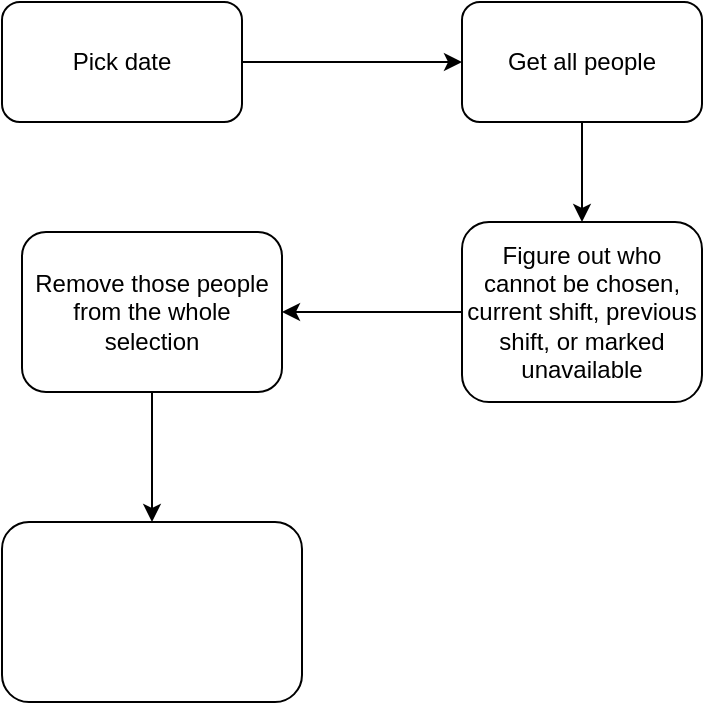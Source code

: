 <mxfile version="16.5.6" type="device"><diagram id="C5RBs43oDa-KdzZeNtuy" name="Page-1"><mxGraphModel dx="1111" dy="476" grid="1" gridSize="10" guides="1" tooltips="1" connect="1" arrows="1" fold="1" page="1" pageScale="1" pageWidth="827" pageHeight="1169" math="0" shadow="0"><root><mxCell id="WIyWlLk6GJQsqaUBKTNV-0"/><mxCell id="WIyWlLk6GJQsqaUBKTNV-1" parent="WIyWlLk6GJQsqaUBKTNV-0"/><mxCell id="w4FLNAn1G0fiSc7VI60n-3" style="edgeStyle=orthogonalEdgeStyle;rounded=0;orthogonalLoop=1;jettySize=auto;html=1;exitX=1;exitY=0.5;exitDx=0;exitDy=0;entryX=0;entryY=0.5;entryDx=0;entryDy=0;" edge="1" parent="WIyWlLk6GJQsqaUBKTNV-1" source="w4FLNAn1G0fiSc7VI60n-0" target="w4FLNAn1G0fiSc7VI60n-1"><mxGeometry relative="1" as="geometry"/></mxCell><mxCell id="w4FLNAn1G0fiSc7VI60n-0" value="Pick date" style="rounded=1;whiteSpace=wrap;html=1;" vertex="1" parent="WIyWlLk6GJQsqaUBKTNV-1"><mxGeometry x="110" y="210" width="120" height="60" as="geometry"/></mxCell><mxCell id="w4FLNAn1G0fiSc7VI60n-7" style="edgeStyle=orthogonalEdgeStyle;rounded=0;orthogonalLoop=1;jettySize=auto;html=1;exitX=0.5;exitY=1;exitDx=0;exitDy=0;entryX=0.5;entryY=0;entryDx=0;entryDy=0;" edge="1" parent="WIyWlLk6GJQsqaUBKTNV-1" source="w4FLNAn1G0fiSc7VI60n-1" target="w4FLNAn1G0fiSc7VI60n-6"><mxGeometry relative="1" as="geometry"/></mxCell><mxCell id="w4FLNAn1G0fiSc7VI60n-1" value="Get all people" style="rounded=1;whiteSpace=wrap;html=1;" vertex="1" parent="WIyWlLk6GJQsqaUBKTNV-1"><mxGeometry x="340" y="210" width="120" height="60" as="geometry"/></mxCell><mxCell id="w4FLNAn1G0fiSc7VI60n-9" style="edgeStyle=orthogonalEdgeStyle;rounded=0;orthogonalLoop=1;jettySize=auto;html=1;exitX=0;exitY=0.5;exitDx=0;exitDy=0;" edge="1" parent="WIyWlLk6GJQsqaUBKTNV-1" source="w4FLNAn1G0fiSc7VI60n-6" target="w4FLNAn1G0fiSc7VI60n-8"><mxGeometry relative="1" as="geometry"/></mxCell><mxCell id="w4FLNAn1G0fiSc7VI60n-6" value="Figure out who cannot be chosen, current shift, previous shift, or marked unavailable" style="rounded=1;whiteSpace=wrap;html=1;" vertex="1" parent="WIyWlLk6GJQsqaUBKTNV-1"><mxGeometry x="340" y="320" width="120" height="90" as="geometry"/></mxCell><mxCell id="w4FLNAn1G0fiSc7VI60n-11" style="edgeStyle=orthogonalEdgeStyle;rounded=0;orthogonalLoop=1;jettySize=auto;html=1;exitX=0.5;exitY=1;exitDx=0;exitDy=0;entryX=0.5;entryY=0;entryDx=0;entryDy=0;" edge="1" parent="WIyWlLk6GJQsqaUBKTNV-1" source="w4FLNAn1G0fiSc7VI60n-8" target="w4FLNAn1G0fiSc7VI60n-10"><mxGeometry relative="1" as="geometry"/></mxCell><mxCell id="w4FLNAn1G0fiSc7VI60n-8" value="Remove those people from the whole selection" style="rounded=1;whiteSpace=wrap;html=1;" vertex="1" parent="WIyWlLk6GJQsqaUBKTNV-1"><mxGeometry x="120" y="325" width="130" height="80" as="geometry"/></mxCell><mxCell id="w4FLNAn1G0fiSc7VI60n-10" value="" style="rounded=1;whiteSpace=wrap;html=1;" vertex="1" parent="WIyWlLk6GJQsqaUBKTNV-1"><mxGeometry x="110" y="470" width="150" height="90" as="geometry"/></mxCell></root></mxGraphModel></diagram></mxfile>